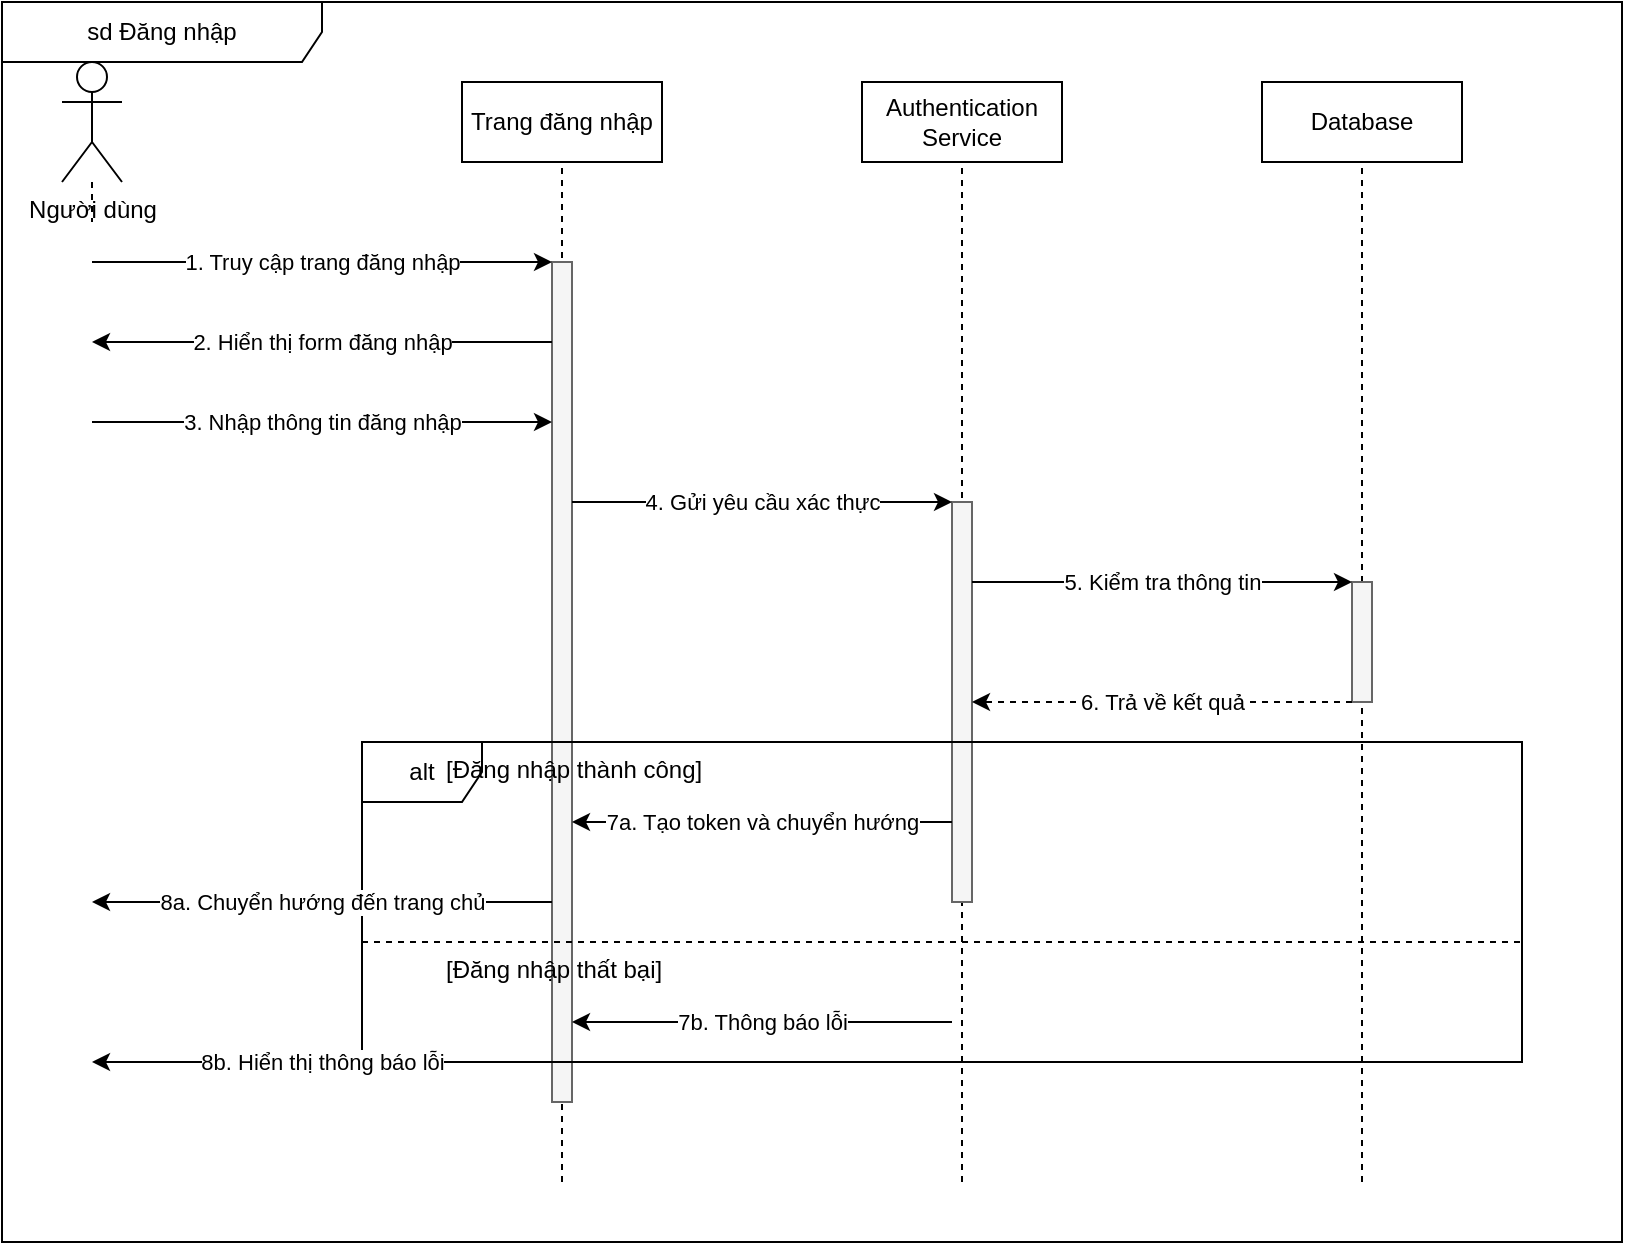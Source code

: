 <mxfile version="22.1.21">
    <diagram id="sequence-diagram" name="Sequence Diagram">
        <mxGraphModel dx="0" dy="0" grid="1" gridSize="10" guides="1" tooltips="1" connect="1" arrows="1" fold="1" page="1" pageScale="1" pageWidth="850" pageHeight="1100" math="0" shadow="0">
            <root>
                <mxCell id="0"/>
                <mxCell id="1" parent="0"/>
                <mxCell id="frame" value="sd Đăng nhập" style="shape=umlFrame;whiteSpace=wrap;html=1;width=160;height=30;" vertex="1" parent="1">
                    <mxGeometry x="20" y="10" width="810" height="620" as="geometry"/>
                </mxCell>
                <mxCell id="user" value="Người dùng" style="shape=umlActor;verticalLabelPosition=bottom;verticalAlign=top;html=1;" vertex="1" parent="1">
                    <mxGeometry x="50" y="40" width="30" height="60" as="geometry"/>
                </mxCell>
                <mxCell id="loginPage" value="Trang đăng nhập" style="rounded=0;whiteSpace=wrap;html=1;" vertex="1" parent="1">
                    <mxGeometry x="250" y="50" width="100" height="40" as="geometry"/>
                </mxCell>
                <mxCell id="authService" value="Authentication&#xa;Service" style="rounded=0;whiteSpace=wrap;html=1;" vertex="1" parent="1">
                    <mxGeometry x="450" y="50" width="100" height="40" as="geometry"/>
                </mxCell>
                <mxCell id="database" value="Database" style="rounded=0;whiteSpace=wrap;html=1;" vertex="1" parent="1">
                    <mxGeometry x="650" y="50" width="100" height="40" as="geometry"/>
                </mxCell>
                <mxCell id="userLine" value="" style="endArrow=none;dashed=1;html=1;startArrow=none;" edge="1" parent="1" source="user">
                    <mxGeometry width="50" height="50" relative="1" as="geometry">
                        <mxPoint x="65" y="600" as="sourcePoint"/>
                        <mxPoint x="65" y="120" as="targetPoint"/>
                    </mxGeometry>
                </mxCell>
                <mxCell id="loginPageLine" value="" style="endArrow=none;dashed=1;html=1;" edge="1" parent="1">
                    <mxGeometry width="50" height="50" relative="1" as="geometry">
                        <mxPoint x="300" y="600" as="sourcePoint"/>
                        <mxPoint x="300" y="90" as="targetPoint"/>
                    </mxGeometry>
                </mxCell>
                <mxCell id="authServiceLine" value="" style="endArrow=none;dashed=1;html=1;" edge="1" parent="1">
                    <mxGeometry width="50" height="50" relative="1" as="geometry">
                        <mxPoint x="500" y="600" as="sourcePoint"/>
                        <mxPoint x="500" y="90" as="targetPoint"/>
                    </mxGeometry>
                </mxCell>
                <mxCell id="databaseLine" value="" style="endArrow=none;dashed=1;html=1;" edge="1" parent="1">
                    <mxGeometry width="50" height="50" relative="1" as="geometry">
                        <mxPoint x="700" y="600" as="sourcePoint"/>
                        <mxPoint x="700" y="90" as="targetPoint"/>
                    </mxGeometry>
                </mxCell>
                <mxCell id="loginPageActivation1" value="" style="html=1;points=[];perimeter=orthogonalPerimeter;fillColor=#f5f5f5;strokeColor=#666666;" vertex="1" parent="1">
                    <mxGeometry x="295" y="140" width="10" height="420" as="geometry"/>
                </mxCell>
                <mxCell id="authServiceActivation" value="" style="html=1;points=[];perimeter=orthogonalPerimeter;fillColor=#f5f5f5;strokeColor=#666666;" vertex="1" parent="1">
                    <mxGeometry x="495" y="260" width="10" height="200" as="geometry"/>
                </mxCell>
                <mxCell id="databaseActivation" value="" style="html=1;points=[];perimeter=orthogonalPerimeter;fillColor=#f5f5f5;strokeColor=#666666;" vertex="1" parent="1">
                    <mxGeometry x="695" y="300" width="10" height="60" as="geometry"/>
                </mxCell>
                <mxCell id="msg1" value="1. Truy cập trang đăng nhập" style="endArrow=classic;html=1;" edge="1" parent="1">
                    <mxGeometry relative="1" as="geometry">
                        <mxPoint x="65" y="140" as="sourcePoint"/>
                        <mxPoint x="295" y="140" as="targetPoint"/>
                    </mxGeometry>
                </mxCell>
                <mxCell id="msg2" value="2. Hiển thị form đăng nhập" style="endArrow=classic;html=1;" edge="1" parent="1">
                    <mxGeometry relative="1" as="geometry">
                        <mxPoint x="295" y="180" as="sourcePoint"/>
                        <mxPoint x="65" y="180" as="targetPoint"/>
                    </mxGeometry>
                </mxCell>
                <mxCell id="msg3" value="3. Nhập thông tin đăng nhập" style="endArrow=classic;html=1;" edge="1" parent="1">
                    <mxGeometry relative="1" as="geometry">
                        <mxPoint x="65" y="220" as="sourcePoint"/>
                        <mxPoint x="295" y="220" as="targetPoint"/>
                    </mxGeometry>
                </mxCell>
                <mxCell id="msg4" value="4. Gửi yêu cầu xác thực" style="endArrow=classic;html=1;" edge="1" parent="1">
                    <mxGeometry relative="1" as="geometry">
                        <mxPoint x="305" y="260" as="sourcePoint"/>
                        <mxPoint x="495" y="260" as="targetPoint"/>
                    </mxGeometry>
                </mxCell>
                <mxCell id="msg5" value="5. Kiểm tra thông tin" style="endArrow=classic;html=1;" edge="1" parent="1">
                    <mxGeometry relative="1" as="geometry">
                        <mxPoint x="505" y="300" as="sourcePoint"/>
                        <mxPoint x="695" y="300" as="targetPoint"/>
                    </mxGeometry>
                </mxCell>
                <mxCell id="msg6" value="6. Trả về kết quả" style="endArrow=classic;html=1;dashed=1;" edge="1" parent="1">
                    <mxGeometry relative="1" as="geometry">
                        <mxPoint x="695" y="360" as="sourcePoint"/>
                        <mxPoint x="505" y="360" as="targetPoint"/>
                    </mxGeometry>
                </mxCell>
                <mxCell id="alt" value="alt" style="shape=umlFrame;whiteSpace=wrap;html=1;" vertex="1" parent="1">
                    <mxGeometry x="200" y="380" width="580" height="160" as="geometry"/>
                </mxCell>
                <mxCell id="condition" value="[Đăng nhập thành công]" style="text;html=1;" vertex="1" parent="1">
                    <mxGeometry x="240" y="380" width="140" height="20" as="geometry"/>
                </mxCell>
                <mxCell id="msg7success" value="7a. Tạo token và chuyển hướng" style="endArrow=classic;html=1;" edge="1" parent="1">
                    <mxGeometry relative="1" as="geometry">
                        <mxPoint x="495" y="420" as="sourcePoint"/>
                        <mxPoint x="305" y="420" as="targetPoint"/>
                    </mxGeometry>
                </mxCell>
                <mxCell id="msg8success" value="8a. Chuyển hướng đến trang chủ" style="endArrow=classic;html=1;" edge="1" parent="1">
                    <mxGeometry relative="1" as="geometry">
                        <mxPoint x="295" y="460" as="sourcePoint"/>
                        <mxPoint x="65" y="460" as="targetPoint"/>
                    </mxGeometry>
                </mxCell>
                <mxCell id="sepLine" value="" style="endArrow=none;dashed=1;html=1;" edge="1" parent="1">
                    <mxGeometry width="50" height="50" relative="1" as="geometry">
                        <mxPoint x="200" y="480" as="sourcePoint"/>
                        <mxPoint x="780" y="480" as="targetPoint"/>
                    </mxGeometry>
                </mxCell>
                <mxCell id="elseCondition" value="[Đăng nhập thất bại]" style="text;html=1;" vertex="1" parent="1">
                    <mxGeometry x="240" y="480" width="140" height="20" as="geometry"/>
                </mxCell>
                <mxCell id="msg7error" value="7b. Thông báo lỗi" style="endArrow=classic;html=1;" edge="1" parent="1">
                    <mxGeometry relative="1" as="geometry">
                        <mxPoint x="495" y="520" as="sourcePoint"/>
                        <mxPoint x="305" y="520" as="targetPoint"/>
                    </mxGeometry>
                </mxCell>
                <mxCell id="msg8error" value="8b. Hiển thị thông báo lỗi" style="endArrow=classic;html=1;" edge="1" parent="1">
                    <mxGeometry relative="1" as="geometry">
                        <mxPoint x="295" y="540" as="sourcePoint"/>
                        <mxPoint x="65" y="540" as="targetPoint"/>
                    </mxGeometry>
                </mxCell>
            </root>
        </mxGraphModel>
    </diagram>
</mxfile>
